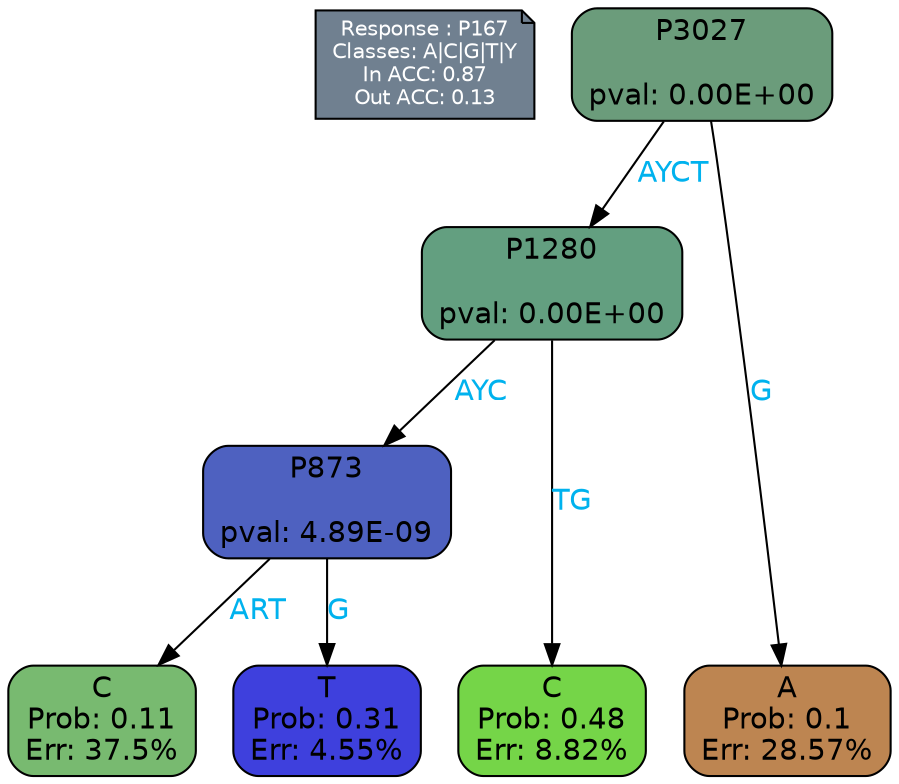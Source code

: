 digraph Tree {
node [shape=box, style="filled, rounded", color="black", fontname=helvetica] ;
graph [ranksep=equally, splines=polylines, bgcolor=transparent, dpi=600] ;
edge [fontname=helvetica] ;
LEGEND [label="Response : P167
Classes: A|C|G|T|Y
In ACC: 0.87
Out ACC: 0.13
",shape=note,align=left,style=filled,fillcolor="slategray",fontcolor="white",fontsize=10];1 [label="P3027

pval: 0.00E+00", fillcolor="#6b9c7b"] ;
2 [label="P1280

pval: 0.00E+00", fillcolor="#639f80"] ;
3 [label="P873

pval: 4.89E-09", fillcolor="#4e61c0"] ;
4 [label="C
Prob: 0.11
Err: 37.5%", fillcolor="#78ba70"] ;
5 [label="T
Prob: 0.31
Err: 4.55%", fillcolor="#3e40dd"] ;
6 [label="C
Prob: 0.48
Err: 8.82%", fillcolor="#75d548"] ;
7 [label="A
Prob: 0.1
Err: 28.57%", fillcolor="#bd8551"] ;
1 -> 2 [label="AYCT",fontcolor=deepskyblue2] ;
1 -> 7 [label="G",fontcolor=deepskyblue2] ;
2 -> 3 [label="AYC",fontcolor=deepskyblue2] ;
2 -> 6 [label="TG",fontcolor=deepskyblue2] ;
3 -> 4 [label="ART",fontcolor=deepskyblue2] ;
3 -> 5 [label="G",fontcolor=deepskyblue2] ;
{rank = same; 4;5;6;7;}{rank = same; LEGEND;1;}}